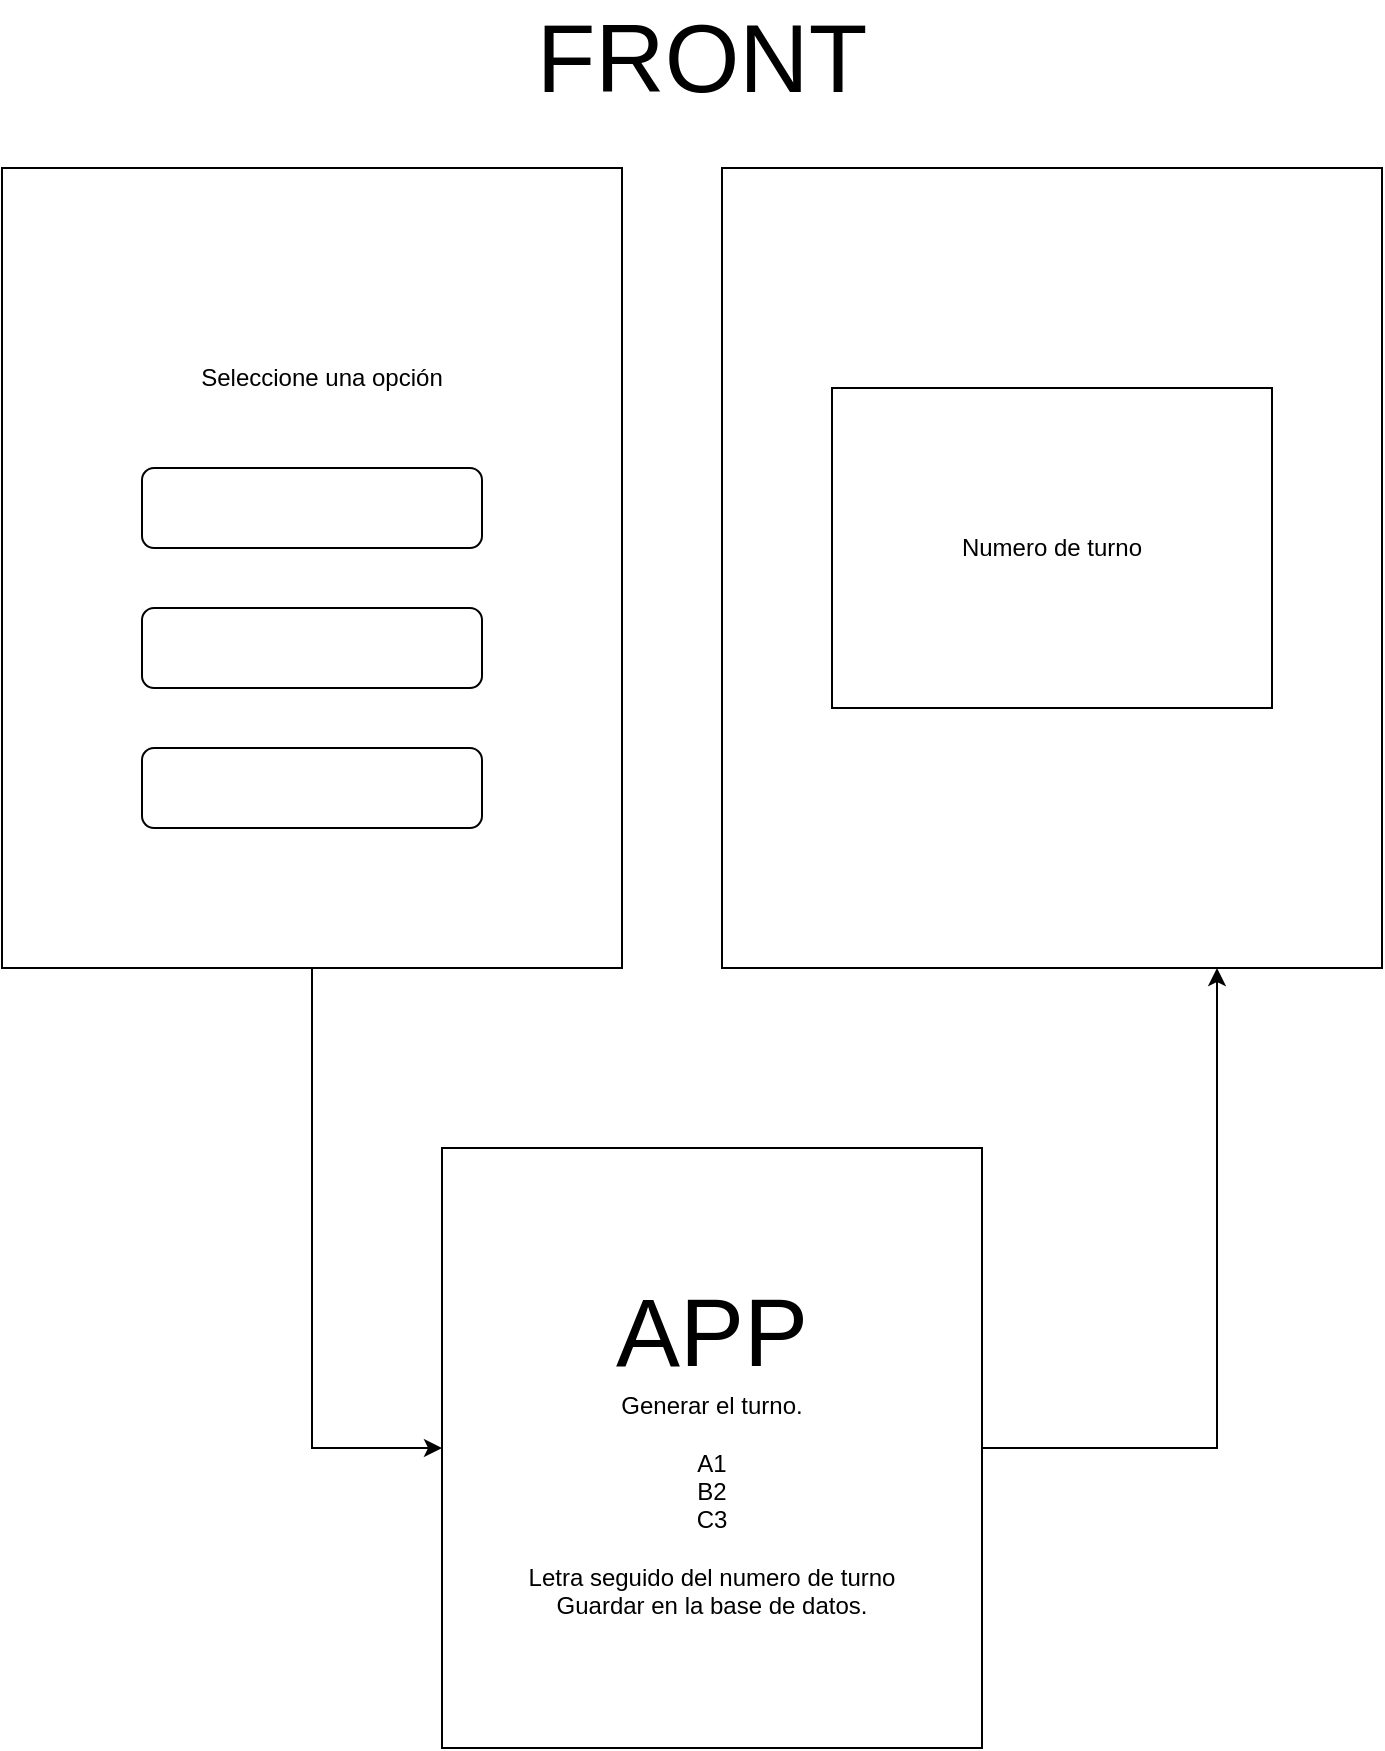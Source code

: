 <mxfile version="26.0.11">
  <diagram name="Página-1" id="mN-hfw5plJFuL7ScY01_">
    <mxGraphModel dx="1434" dy="1941" grid="1" gridSize="10" guides="1" tooltips="1" connect="1" arrows="1" fold="1" page="1" pageScale="1" pageWidth="827" pageHeight="1169" math="0" shadow="0">
      <root>
        <mxCell id="0" />
        <mxCell id="1" parent="0" />
        <mxCell id="ptm7Rjp7Gewy6nkSTzc5-12" style="edgeStyle=orthogonalEdgeStyle;rounded=0;orthogonalLoop=1;jettySize=auto;html=1;exitX=0.5;exitY=1;exitDx=0;exitDy=0;entryX=0;entryY=0.5;entryDx=0;entryDy=0;" parent="1" source="ptm7Rjp7Gewy6nkSTzc5-2" target="ptm7Rjp7Gewy6nkSTzc5-10" edge="1">
          <mxGeometry relative="1" as="geometry" />
        </mxCell>
        <mxCell id="ptm7Rjp7Gewy6nkSTzc5-2" value="" style="rounded=0;whiteSpace=wrap;html=1;" parent="1" vertex="1">
          <mxGeometry x="190" width="310" height="400" as="geometry" />
        </mxCell>
        <mxCell id="ptm7Rjp7Gewy6nkSTzc5-1" value="" style="rounded=1;whiteSpace=wrap;html=1;" parent="1" vertex="1">
          <mxGeometry x="260" y="150" width="170" height="40" as="geometry" />
        </mxCell>
        <mxCell id="ptm7Rjp7Gewy6nkSTzc5-3" value="" style="rounded=1;whiteSpace=wrap;html=1;" parent="1" vertex="1">
          <mxGeometry x="260" y="220" width="170" height="40" as="geometry" />
        </mxCell>
        <mxCell id="ptm7Rjp7Gewy6nkSTzc5-4" value="" style="rounded=1;whiteSpace=wrap;html=1;" parent="1" vertex="1">
          <mxGeometry x="260" y="290" width="170" height="40" as="geometry" />
        </mxCell>
        <mxCell id="ptm7Rjp7Gewy6nkSTzc5-5" value="Seleccione una opción" style="text;html=1;align=center;verticalAlign=middle;whiteSpace=wrap;rounded=0;" parent="1" vertex="1">
          <mxGeometry x="240" y="90" width="220" height="30" as="geometry" />
        </mxCell>
        <mxCell id="ptm7Rjp7Gewy6nkSTzc5-6" value="" style="rounded=0;whiteSpace=wrap;html=1;" parent="1" vertex="1">
          <mxGeometry x="550" width="330" height="400" as="geometry" />
        </mxCell>
        <mxCell id="ptm7Rjp7Gewy6nkSTzc5-7" value="Numero de turno" style="rounded=0;whiteSpace=wrap;html=1;" parent="1" vertex="1">
          <mxGeometry x="605" y="110" width="220" height="160" as="geometry" />
        </mxCell>
        <mxCell id="ptm7Rjp7Gewy6nkSTzc5-13" style="edgeStyle=orthogonalEdgeStyle;rounded=0;orthogonalLoop=1;jettySize=auto;html=1;exitX=1;exitY=0.5;exitDx=0;exitDy=0;entryX=0.75;entryY=1;entryDx=0;entryDy=0;" parent="1" source="ptm7Rjp7Gewy6nkSTzc5-10" target="ptm7Rjp7Gewy6nkSTzc5-6" edge="1">
          <mxGeometry relative="1" as="geometry" />
        </mxCell>
        <mxCell id="ptm7Rjp7Gewy6nkSTzc5-10" value="&lt;div&gt;&lt;font style=&quot;font-size: 48px;&quot;&gt;APP&lt;/font&gt;&lt;/div&gt;Generar el turno.&lt;div&gt;&lt;br&gt;&lt;/div&gt;&lt;div&gt;A1&lt;/div&gt;&lt;div&gt;&lt;span style=&quot;background-color: transparent; color: light-dark(rgb(0, 0, 0), rgb(255, 255, 255));&quot;&gt;B2&lt;/span&gt;&lt;/div&gt;&lt;div&gt;C3&lt;/div&gt;&lt;div&gt;&lt;br&gt;&lt;/div&gt;&lt;div&gt;Letra seguido del numero de turno&lt;/div&gt;&lt;div&gt;Guardar en la base de datos.&lt;/div&gt;" style="rounded=0;whiteSpace=wrap;html=1;" parent="1" vertex="1">
          <mxGeometry x="410" y="490" width="270" height="300" as="geometry" />
        </mxCell>
        <mxCell id="ptm7Rjp7Gewy6nkSTzc5-14" value="&lt;font style=&quot;font-size: 48px;&quot;&gt;FRONT&lt;/font&gt;" style="text;html=1;align=center;verticalAlign=middle;whiteSpace=wrap;rounded=0;" parent="1" vertex="1">
          <mxGeometry x="510" y="-70" width="60" height="30" as="geometry" />
        </mxCell>
      </root>
    </mxGraphModel>
  </diagram>
</mxfile>
